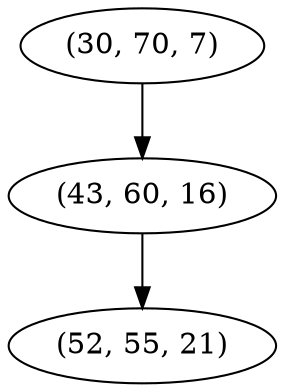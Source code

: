 digraph tree {
    "(30, 70, 7)";
    "(43, 60, 16)";
    "(52, 55, 21)";
    "(30, 70, 7)" -> "(43, 60, 16)";
    "(43, 60, 16)" -> "(52, 55, 21)";
}

